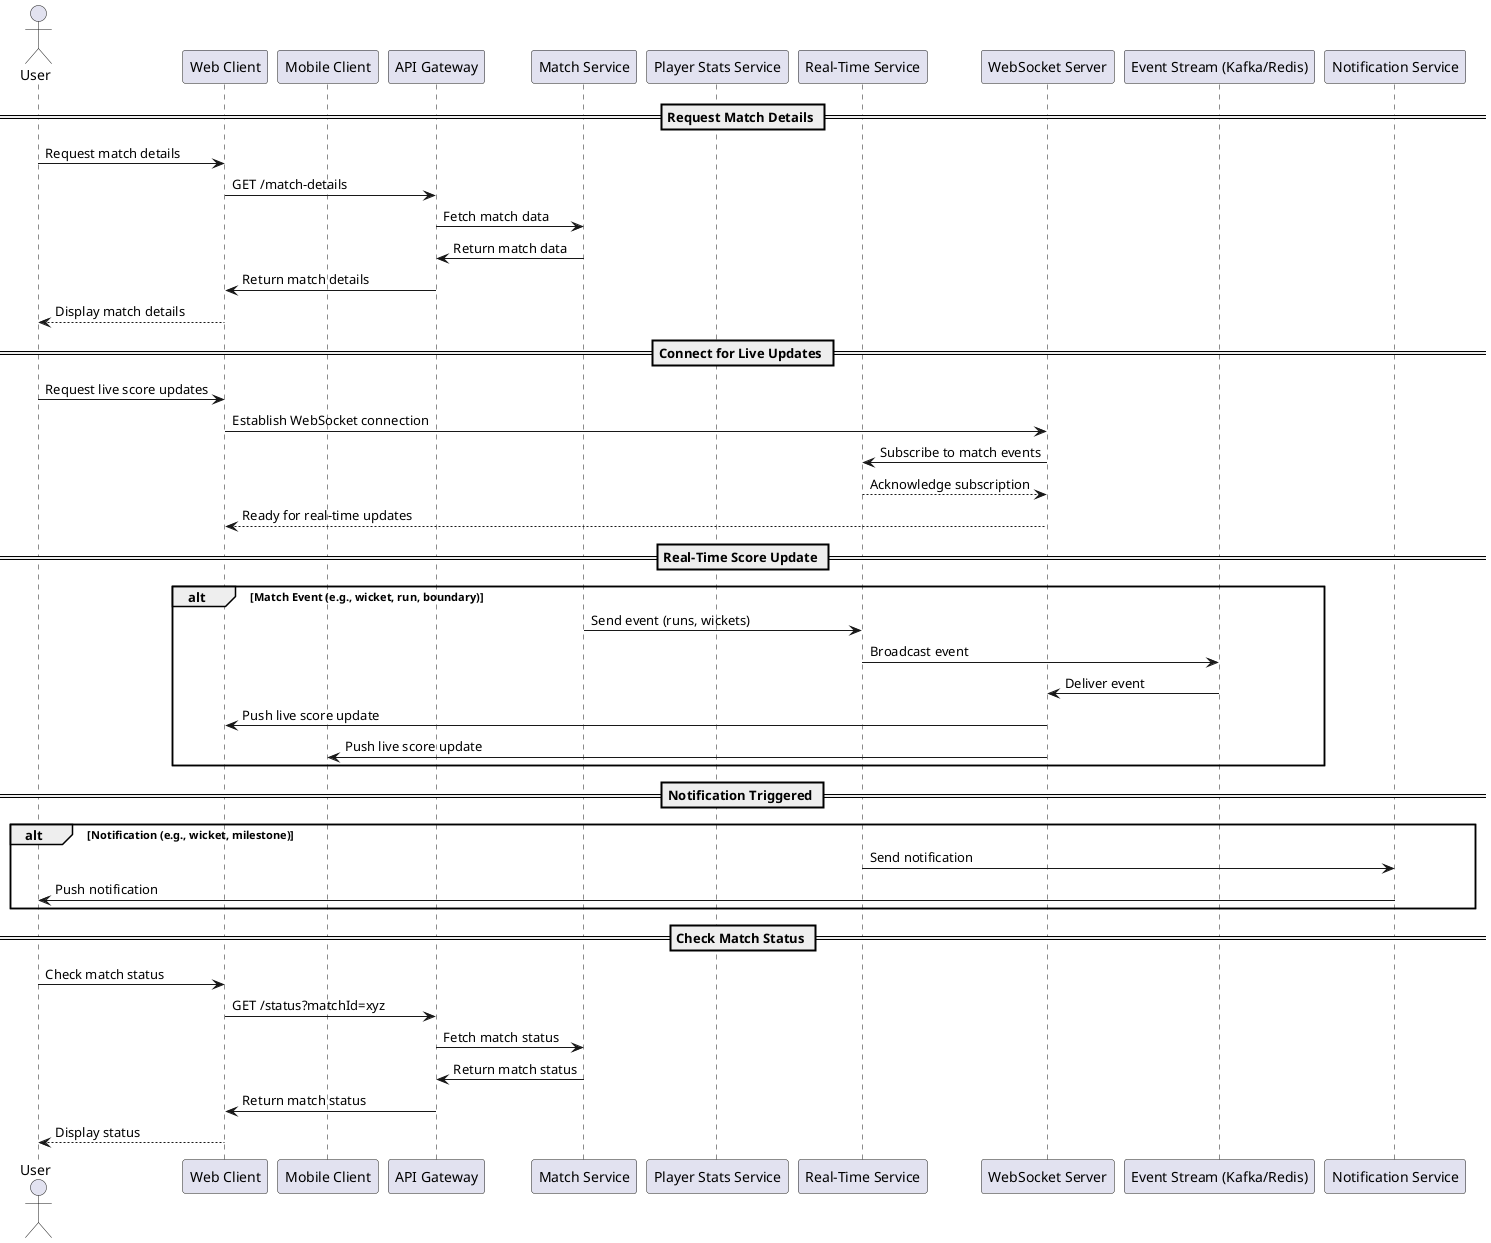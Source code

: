 @startuml
actor User
participant "Web Client" as WebClient
participant "Mobile Client" as MobileClient
participant "API Gateway" as ApiGateway
participant "Match Service" as MatchService
participant "Player Stats Service" as PlayerStatsService
participant "Real-Time Service" as RealTimeService
participant "WebSocket Server" as WebSocketServer
participant "Event Stream (Kafka/Redis)" as EventStream
participant "Notification Service" as NotificationService

== Request Match Details ==
User -> WebClient : Request match details
WebClient -> ApiGateway : GET /match-details
ApiGateway -> MatchService : Fetch match data
MatchService -> ApiGateway : Return match data
ApiGateway -> WebClient : Return match details
WebClient --> User : Display match details

== Connect for Live Updates ==
User -> WebClient : Request live score updates
WebClient -> WebSocketServer : Establish WebSocket connection
WebSocketServer -> RealTimeService : Subscribe to match events
RealTimeService --> WebSocketServer : Acknowledge subscription
WebSocketServer --> WebClient : Ready for real-time updates

== Real-Time Score Update ==
alt Match Event (e.g., wicket, run, boundary)
    MatchService -> RealTimeService : Send event (runs, wickets)
    RealTimeService -> EventStream : Broadcast event
    EventStream -> WebSocketServer : Deliver event
    WebSocketServer -> WebClient : Push live score update
    WebSocketServer -> MobileClient : Push live score update
end

== Notification Triggered ==
alt Notification (e.g., wicket, milestone)
    RealTimeService -> NotificationService : Send notification
    NotificationService -> User : Push notification
end

== Check Match Status ==
User -> WebClient : Check match status
WebClient -> ApiGateway : GET /status?matchId=xyz
ApiGateway -> MatchService : Fetch match status
MatchService -> ApiGateway : Return match status
ApiGateway -> WebClient : Return match status
WebClient --> User : Display status

@enduml
